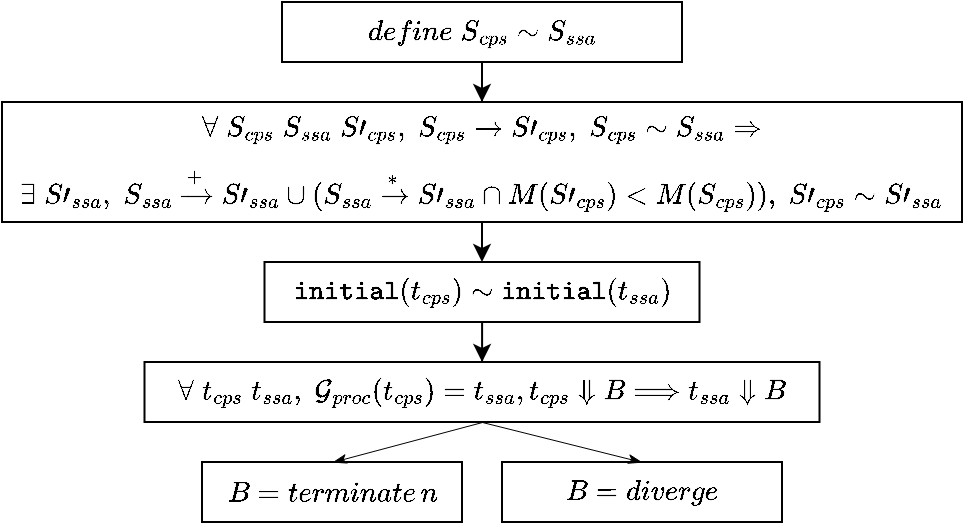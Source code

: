 <mxfile version="20.8.11" type="github">
  <diagram name="第 1 页" id="Ez7TglN5HFs9FWs2geTk">
    <mxGraphModel dx="877" dy="535" grid="1" gridSize="10" guides="1" tooltips="1" connect="1" arrows="1" fold="1" page="1" pageScale="1" pageWidth="827" pageHeight="1169" math="1" shadow="0">
      <root>
        <mxCell id="0" />
        <mxCell id="1" parent="0" />
        <mxCell id="XV6iMVkWQSzFU_ryDK1X-22" value="" style="edgeStyle=orthogonalEdgeStyle;rounded=0;orthogonalLoop=1;jettySize=auto;html=1;" edge="1" parent="1" source="XV6iMVkWQSzFU_ryDK1X-2" target="XV6iMVkWQSzFU_ryDK1X-5">
          <mxGeometry relative="1" as="geometry" />
        </mxCell>
        <mxCell id="XV6iMVkWQSzFU_ryDK1X-2" value="$$ \forall \; S_{cps}\; S_{ssa}\; S\prime_{cps},\; S_{cps}\rightarrow S\prime_{cps},\; S_{cps}\sim S_{ssa} \Rightarrow $$ $$ \exists\; S\prime_{ssa},\; S_{ssa}\xrightarrow{+} S\prime_{ssa} \cup (S_{ssa}\xrightarrow{*} S\prime_{ssa} \cap M(S\prime_{cps})&amp;lt;M(S_{cps})),\; S\prime_{cps}\sim S\prime_{ssa}$$" style="rounded=0;whiteSpace=wrap;html=1;" vertex="1" parent="1">
          <mxGeometry x="200" y="220" width="480" height="60" as="geometry" />
        </mxCell>
        <mxCell id="XV6iMVkWQSzFU_ryDK1X-23" value="" style="edgeStyle=orthogonalEdgeStyle;rounded=0;orthogonalLoop=1;jettySize=auto;html=1;" edge="1" parent="1" source="XV6iMVkWQSzFU_ryDK1X-5" target="XV6iMVkWQSzFU_ryDK1X-6">
          <mxGeometry relative="1" as="geometry" />
        </mxCell>
        <mxCell id="XV6iMVkWQSzFU_ryDK1X-5" value="$$\mathtt{initial}(t_{cps})\sim \mathtt{initial}(t_{ssa}&lt;br style=&quot;border-color: var(--border-color);&quot;&gt;)$$" style="rounded=0;whiteSpace=wrap;html=1;" vertex="1" parent="1">
          <mxGeometry x="331.25" y="300" width="217.5" height="30" as="geometry" />
        </mxCell>
        <mxCell id="XV6iMVkWQSzFU_ryDK1X-6" value="$$\forall\; t_{cps}\; t_{ssa},\;&amp;nbsp;&lt;br&gt;\mathcal{G}_{proc}(t_{cps})=t_{ssa},\\ t_{cps}&lt;br&gt;\Downarrow B\Longrightarrow t_{ssa}\Downarrow B&lt;br&gt;$$" style="rounded=0;whiteSpace=wrap;html=1;" vertex="1" parent="1">
          <mxGeometry x="271.25" y="350" width="337.5" height="30" as="geometry" />
        </mxCell>
        <mxCell id="XV6iMVkWQSzFU_ryDK1X-7" value="$$B=terminate\, n$$" style="rounded=0;whiteSpace=wrap;html=1;" vertex="1" parent="1">
          <mxGeometry x="300" y="400" width="130" height="30" as="geometry" />
        </mxCell>
        <mxCell id="XV6iMVkWQSzFU_ryDK1X-8" value="$$B=diverge$$" style="rounded=0;whiteSpace=wrap;html=1;" vertex="1" parent="1">
          <mxGeometry x="450" y="400" width="140" height="30" as="geometry" />
        </mxCell>
        <mxCell id="XV6iMVkWQSzFU_ryDK1X-14" value="" style="endArrow=classicThin;html=1;strokeWidth=0.5;exitX=0.5;exitY=1;exitDx=0;exitDy=0;entryX=0.5;entryY=0;entryDx=0;entryDy=0;endFill=1;" edge="1" parent="1" source="XV6iMVkWQSzFU_ryDK1X-6" target="XV6iMVkWQSzFU_ryDK1X-7">
          <mxGeometry width="50" height="50" relative="1" as="geometry">
            <mxPoint x="390" y="410" as="sourcePoint" />
            <mxPoint x="455" y="430" as="targetPoint" />
          </mxGeometry>
        </mxCell>
        <mxCell id="XV6iMVkWQSzFU_ryDK1X-15" value="" style="endArrow=classicThin;html=1;strokeWidth=0.5;exitX=0.5;exitY=1;exitDx=0;exitDy=0;entryX=0.5;entryY=0;entryDx=0;entryDy=0;endFill=1;" edge="1" parent="1" source="XV6iMVkWQSzFU_ryDK1X-6" target="XV6iMVkWQSzFU_ryDK1X-8">
          <mxGeometry width="50" height="50" relative="1" as="geometry">
            <mxPoint x="465" y="540" as="sourcePoint" />
            <mxPoint x="395" y="560" as="targetPoint" />
          </mxGeometry>
        </mxCell>
        <mxCell id="XV6iMVkWQSzFU_ryDK1X-21" value="" style="edgeStyle=orthogonalEdgeStyle;rounded=0;orthogonalLoop=1;jettySize=auto;html=1;" edge="1" parent="1" source="XV6iMVkWQSzFU_ryDK1X-16" target="XV6iMVkWQSzFU_ryDK1X-2">
          <mxGeometry relative="1" as="geometry" />
        </mxCell>
        <mxCell id="XV6iMVkWQSzFU_ryDK1X-16" value="$$define\;&amp;nbsp;&lt;br&gt;S_{cps}\sim S_{ssa}$$" style="rounded=0;whiteSpace=wrap;html=1;" vertex="1" parent="1">
          <mxGeometry x="340" y="170" width="200" height="30" as="geometry" />
        </mxCell>
      </root>
    </mxGraphModel>
  </diagram>
</mxfile>
